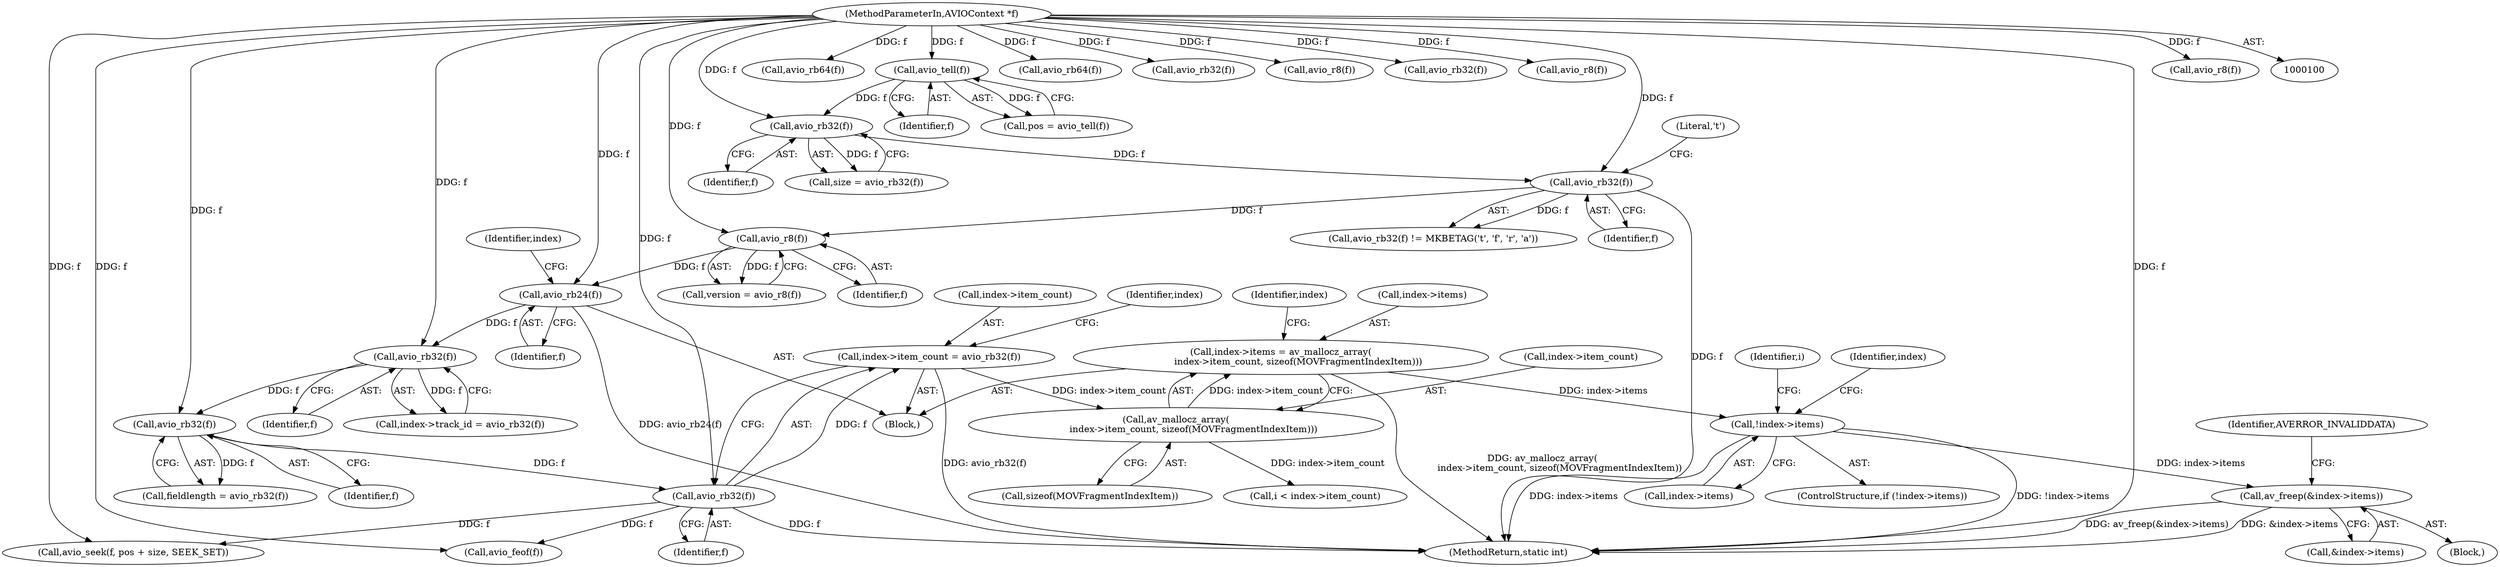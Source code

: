 digraph "0_FFmpeg_9cb4eb772839c5e1de2855d126bf74ff16d13382@API" {
"1000260" [label="(Call,av_freep(&index->items))"];
"1000224" [label="(Call,!index->items)"];
"1000213" [label="(Call,index->items = av_mallocz_array(\n            index->item_count, sizeof(MOVFragmentIndexItem)))"];
"1000217" [label="(Call,av_mallocz_array(\n            index->item_count, sizeof(MOVFragmentIndexItem)))"];
"1000207" [label="(Call,index->item_count = avio_rb32(f))"];
"1000211" [label="(Call,avio_rb32(f))"];
"1000205" [label="(Call,avio_rb32(f))"];
"1000201" [label="(Call,avio_rb32(f))"];
"1000195" [label="(Call,avio_rb24(f))"];
"1000193" [label="(Call,avio_r8(f))"];
"1000125" [label="(Call,avio_rb32(f))"];
"1000120" [label="(Call,avio_rb32(f))"];
"1000115" [label="(Call,avio_tell(f))"];
"1000102" [label="(MethodParameterIn,AVIOContext *f)"];
"1000116" [label="(Identifier,f)"];
"1000226" [label="(Identifier,index)"];
"1000206" [label="(Identifier,f)"];
"1000274" [label="(Call,avio_rb64(f))"];
"1000125" [label="(Call,avio_rb32(f))"];
"1000102" [label="(MethodParameterIn,AVIOContext *f)"];
"1000359" [label="(Call,avio_seek(f, pos + size, SEEK_SET))"];
"1000199" [label="(Identifier,index)"];
"1000221" [label="(Call,sizeof(MOVFragmentIndexItem))"];
"1000223" [label="(ControlStructure,if (!index->items))"];
"1000278" [label="(Call,avio_rb64(f))"];
"1000197" [label="(Call,index->track_id = avio_rb32(f))"];
"1000288" [label="(Call,avio_rb32(f))"];
"1000340" [label="(Call,avio_r8(f))"];
"1000120" [label="(Call,avio_rb32(f))"];
"1000115" [label="(Call,avio_tell(f))"];
"1000266" [label="(Identifier,AVERROR_INVALIDDATA)"];
"1000196" [label="(Identifier,f)"];
"1000225" [label="(Call,index->items)"];
"1000194" [label="(Identifier,f)"];
"1000212" [label="(Identifier,f)"];
"1000205" [label="(Call,avio_rb32(f))"];
"1000124" [label="(Call,avio_rb32(f) != MKBETAG('t', 'f', 'r', 'a'))"];
"1000213" [label="(Call,index->items = av_mallocz_array(\n            index->item_count, sizeof(MOVFragmentIndexItem)))"];
"1000207" [label="(Call,index->item_count = avio_rb32(f))"];
"1000118" [label="(Call,size = avio_rb32(f))"];
"1000113" [label="(Call,pos = avio_tell(f))"];
"1000193" [label="(Call,avio_r8(f))"];
"1000284" [label="(Call,avio_rb32(f))"];
"1000323" [label="(Call,avio_r8(f))"];
"1000191" [label="(Call,version = avio_r8(f))"];
"1000260" [label="(Call,av_freep(&index->items))"];
"1000254" [label="(Block,)"];
"1000208" [label="(Call,index->item_count)"];
"1000211" [label="(Call,avio_rb32(f))"];
"1000241" [label="(Call,i < index->item_count)"];
"1000367" [label="(MethodReturn,static int)"];
"1000128" [label="(Literal,'t')"];
"1000224" [label="(Call,!index->items)"];
"1000231" [label="(Identifier,index)"];
"1000239" [label="(Identifier,i)"];
"1000217" [label="(Call,av_mallocz_array(\n            index->item_count, sizeof(MOVFragmentIndexItem)))"];
"1000195" [label="(Call,avio_rb24(f))"];
"1000218" [label="(Call,index->item_count)"];
"1000214" [label="(Call,index->items)"];
"1000261" [label="(Call,&index->items)"];
"1000201" [label="(Call,avio_rb32(f))"];
"1000203" [label="(Call,fieldlength = avio_rb32(f))"];
"1000252" [label="(Call,avio_feof(f))"];
"1000357" [label="(Call,avio_r8(f))"];
"1000202" [label="(Identifier,f)"];
"1000103" [label="(Block,)"];
"1000126" [label="(Identifier,f)"];
"1000215" [label="(Identifier,index)"];
"1000121" [label="(Identifier,f)"];
"1000260" -> "1000254"  [label="AST: "];
"1000260" -> "1000261"  [label="CFG: "];
"1000261" -> "1000260"  [label="AST: "];
"1000266" -> "1000260"  [label="CFG: "];
"1000260" -> "1000367"  [label="DDG: av_freep(&index->items)"];
"1000260" -> "1000367"  [label="DDG: &index->items"];
"1000224" -> "1000260"  [label="DDG: index->items"];
"1000224" -> "1000223"  [label="AST: "];
"1000224" -> "1000225"  [label="CFG: "];
"1000225" -> "1000224"  [label="AST: "];
"1000231" -> "1000224"  [label="CFG: "];
"1000239" -> "1000224"  [label="CFG: "];
"1000224" -> "1000367"  [label="DDG: index->items"];
"1000224" -> "1000367"  [label="DDG: !index->items"];
"1000213" -> "1000224"  [label="DDG: index->items"];
"1000213" -> "1000103"  [label="AST: "];
"1000213" -> "1000217"  [label="CFG: "];
"1000214" -> "1000213"  [label="AST: "];
"1000217" -> "1000213"  [label="AST: "];
"1000226" -> "1000213"  [label="CFG: "];
"1000213" -> "1000367"  [label="DDG: av_mallocz_array(\n            index->item_count, sizeof(MOVFragmentIndexItem))"];
"1000217" -> "1000213"  [label="DDG: index->item_count"];
"1000217" -> "1000221"  [label="CFG: "];
"1000218" -> "1000217"  [label="AST: "];
"1000221" -> "1000217"  [label="AST: "];
"1000207" -> "1000217"  [label="DDG: index->item_count"];
"1000217" -> "1000241"  [label="DDG: index->item_count"];
"1000207" -> "1000103"  [label="AST: "];
"1000207" -> "1000211"  [label="CFG: "];
"1000208" -> "1000207"  [label="AST: "];
"1000211" -> "1000207"  [label="AST: "];
"1000215" -> "1000207"  [label="CFG: "];
"1000207" -> "1000367"  [label="DDG: avio_rb32(f)"];
"1000211" -> "1000207"  [label="DDG: f"];
"1000211" -> "1000212"  [label="CFG: "];
"1000212" -> "1000211"  [label="AST: "];
"1000211" -> "1000367"  [label="DDG: f"];
"1000205" -> "1000211"  [label="DDG: f"];
"1000102" -> "1000211"  [label="DDG: f"];
"1000211" -> "1000252"  [label="DDG: f"];
"1000211" -> "1000359"  [label="DDG: f"];
"1000205" -> "1000203"  [label="AST: "];
"1000205" -> "1000206"  [label="CFG: "];
"1000206" -> "1000205"  [label="AST: "];
"1000203" -> "1000205"  [label="CFG: "];
"1000205" -> "1000203"  [label="DDG: f"];
"1000201" -> "1000205"  [label="DDG: f"];
"1000102" -> "1000205"  [label="DDG: f"];
"1000201" -> "1000197"  [label="AST: "];
"1000201" -> "1000202"  [label="CFG: "];
"1000202" -> "1000201"  [label="AST: "];
"1000197" -> "1000201"  [label="CFG: "];
"1000201" -> "1000197"  [label="DDG: f"];
"1000195" -> "1000201"  [label="DDG: f"];
"1000102" -> "1000201"  [label="DDG: f"];
"1000195" -> "1000103"  [label="AST: "];
"1000195" -> "1000196"  [label="CFG: "];
"1000196" -> "1000195"  [label="AST: "];
"1000199" -> "1000195"  [label="CFG: "];
"1000195" -> "1000367"  [label="DDG: avio_rb24(f)"];
"1000193" -> "1000195"  [label="DDG: f"];
"1000102" -> "1000195"  [label="DDG: f"];
"1000193" -> "1000191"  [label="AST: "];
"1000193" -> "1000194"  [label="CFG: "];
"1000194" -> "1000193"  [label="AST: "];
"1000191" -> "1000193"  [label="CFG: "];
"1000193" -> "1000191"  [label="DDG: f"];
"1000125" -> "1000193"  [label="DDG: f"];
"1000102" -> "1000193"  [label="DDG: f"];
"1000125" -> "1000124"  [label="AST: "];
"1000125" -> "1000126"  [label="CFG: "];
"1000126" -> "1000125"  [label="AST: "];
"1000128" -> "1000125"  [label="CFG: "];
"1000125" -> "1000367"  [label="DDG: f"];
"1000125" -> "1000124"  [label="DDG: f"];
"1000120" -> "1000125"  [label="DDG: f"];
"1000102" -> "1000125"  [label="DDG: f"];
"1000120" -> "1000118"  [label="AST: "];
"1000120" -> "1000121"  [label="CFG: "];
"1000121" -> "1000120"  [label="AST: "];
"1000118" -> "1000120"  [label="CFG: "];
"1000120" -> "1000118"  [label="DDG: f"];
"1000115" -> "1000120"  [label="DDG: f"];
"1000102" -> "1000120"  [label="DDG: f"];
"1000115" -> "1000113"  [label="AST: "];
"1000115" -> "1000116"  [label="CFG: "];
"1000116" -> "1000115"  [label="AST: "];
"1000113" -> "1000115"  [label="CFG: "];
"1000115" -> "1000113"  [label="DDG: f"];
"1000102" -> "1000115"  [label="DDG: f"];
"1000102" -> "1000100"  [label="AST: "];
"1000102" -> "1000367"  [label="DDG: f"];
"1000102" -> "1000252"  [label="DDG: f"];
"1000102" -> "1000274"  [label="DDG: f"];
"1000102" -> "1000278"  [label="DDG: f"];
"1000102" -> "1000284"  [label="DDG: f"];
"1000102" -> "1000288"  [label="DDG: f"];
"1000102" -> "1000323"  [label="DDG: f"];
"1000102" -> "1000340"  [label="DDG: f"];
"1000102" -> "1000357"  [label="DDG: f"];
"1000102" -> "1000359"  [label="DDG: f"];
}
